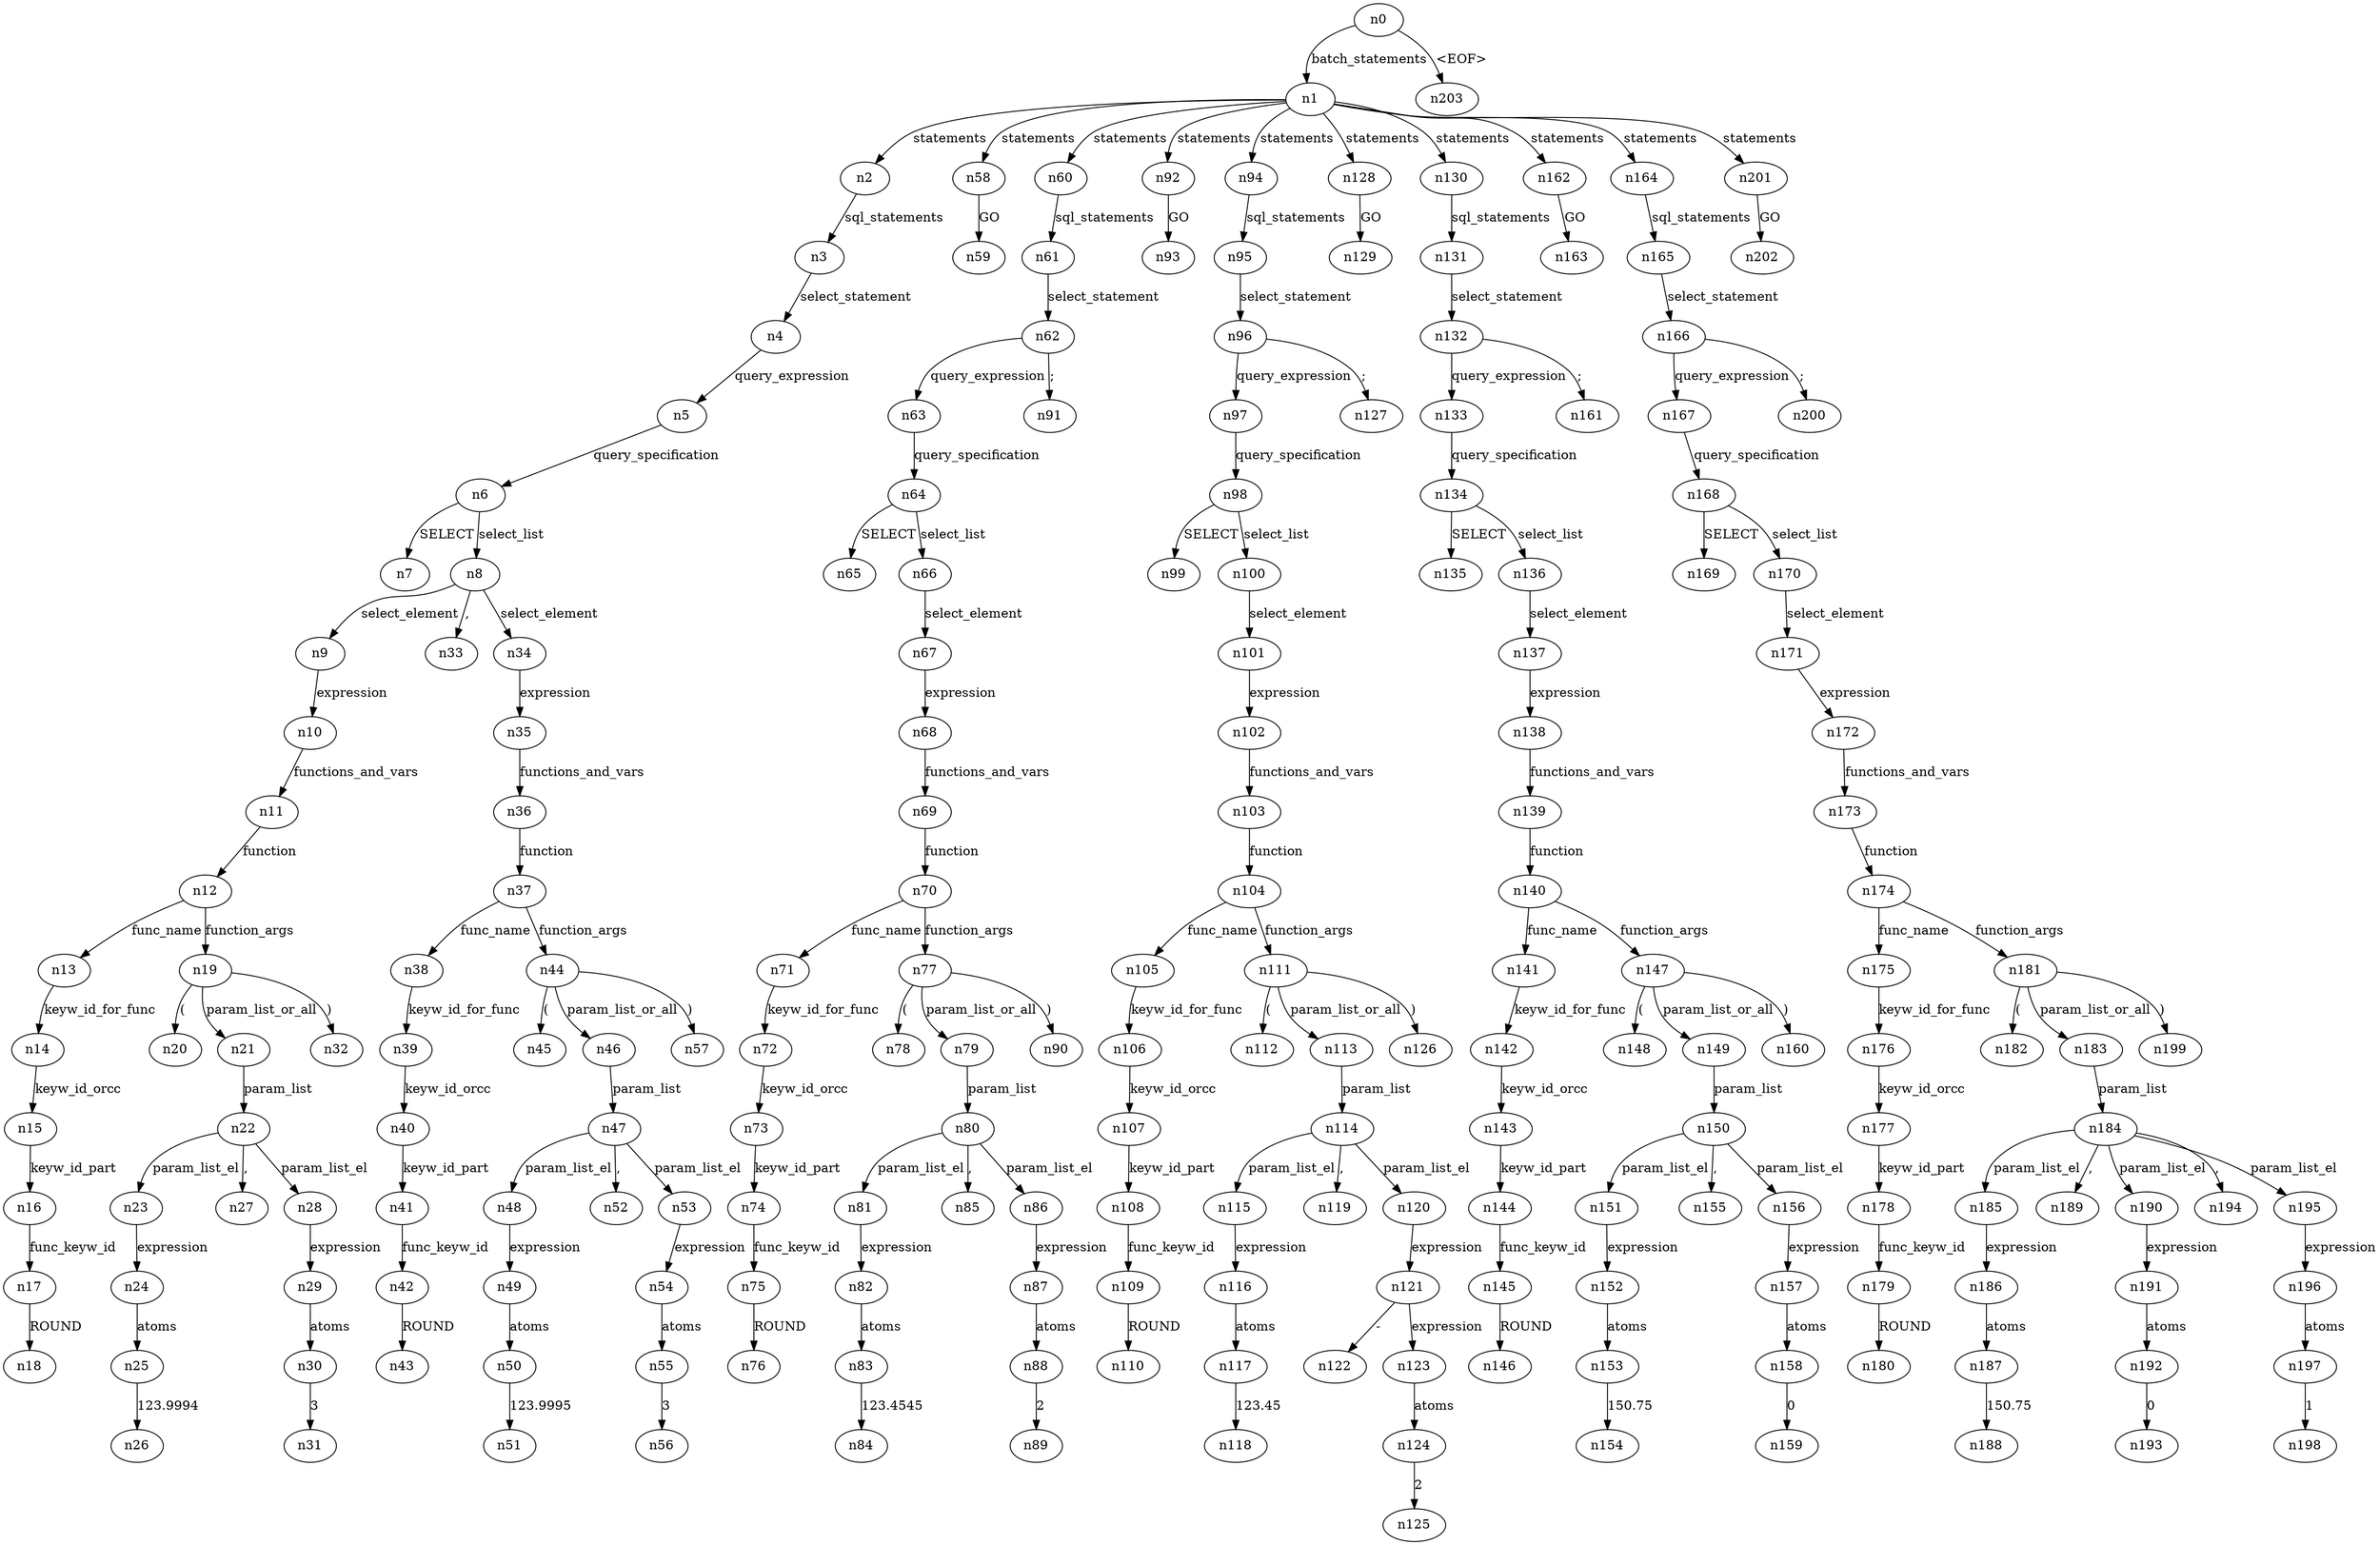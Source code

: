 digraph ParseTree {
  n0 -> n1 [label="batch_statements"];
  n1 -> n2 [label="statements"];
  n2 -> n3 [label="sql_statements"];
  n3 -> n4 [label="select_statement"];
  n4 -> n5 [label="query_expression"];
  n5 -> n6 [label="query_specification"];
  n6 -> n7 [label="SELECT"];
  n6 -> n8 [label="select_list"];
  n8 -> n9 [label="select_element"];
  n9 -> n10 [label="expression"];
  n10 -> n11 [label="functions_and_vars"];
  n11 -> n12 [label="function"];
  n12 -> n13 [label="func_name"];
  n13 -> n14 [label="keyw_id_for_func"];
  n14 -> n15 [label="keyw_id_orcc"];
  n15 -> n16 [label="keyw_id_part"];
  n16 -> n17 [label="func_keyw_id"];
  n17 -> n18 [label="ROUND"];
  n12 -> n19 [label="function_args"];
  n19 -> n20 [label="("];
  n19 -> n21 [label="param_list_or_all"];
  n21 -> n22 [label="param_list"];
  n22 -> n23 [label="param_list_el"];
  n23 -> n24 [label="expression"];
  n24 -> n25 [label="atoms"];
  n25 -> n26 [label="123.9994"];
  n22 -> n27 [label=","];
  n22 -> n28 [label="param_list_el"];
  n28 -> n29 [label="expression"];
  n29 -> n30 [label="atoms"];
  n30 -> n31 [label="3"];
  n19 -> n32 [label=")"];
  n8 -> n33 [label=","];
  n8 -> n34 [label="select_element"];
  n34 -> n35 [label="expression"];
  n35 -> n36 [label="functions_and_vars"];
  n36 -> n37 [label="function"];
  n37 -> n38 [label="func_name"];
  n38 -> n39 [label="keyw_id_for_func"];
  n39 -> n40 [label="keyw_id_orcc"];
  n40 -> n41 [label="keyw_id_part"];
  n41 -> n42 [label="func_keyw_id"];
  n42 -> n43 [label="ROUND"];
  n37 -> n44 [label="function_args"];
  n44 -> n45 [label="("];
  n44 -> n46 [label="param_list_or_all"];
  n46 -> n47 [label="param_list"];
  n47 -> n48 [label="param_list_el"];
  n48 -> n49 [label="expression"];
  n49 -> n50 [label="atoms"];
  n50 -> n51 [label="123.9995"];
  n47 -> n52 [label=","];
  n47 -> n53 [label="param_list_el"];
  n53 -> n54 [label="expression"];
  n54 -> n55 [label="atoms"];
  n55 -> n56 [label="3"];
  n44 -> n57 [label=")"];
  n1 -> n58 [label="statements"];
  n58 -> n59 [label="GO"];
  n1 -> n60 [label="statements"];
  n60 -> n61 [label="sql_statements"];
  n61 -> n62 [label="select_statement"];
  n62 -> n63 [label="query_expression"];
  n63 -> n64 [label="query_specification"];
  n64 -> n65 [label="SELECT"];
  n64 -> n66 [label="select_list"];
  n66 -> n67 [label="select_element"];
  n67 -> n68 [label="expression"];
  n68 -> n69 [label="functions_and_vars"];
  n69 -> n70 [label="function"];
  n70 -> n71 [label="func_name"];
  n71 -> n72 [label="keyw_id_for_func"];
  n72 -> n73 [label="keyw_id_orcc"];
  n73 -> n74 [label="keyw_id_part"];
  n74 -> n75 [label="func_keyw_id"];
  n75 -> n76 [label="ROUND"];
  n70 -> n77 [label="function_args"];
  n77 -> n78 [label="("];
  n77 -> n79 [label="param_list_or_all"];
  n79 -> n80 [label="param_list"];
  n80 -> n81 [label="param_list_el"];
  n81 -> n82 [label="expression"];
  n82 -> n83 [label="atoms"];
  n83 -> n84 [label="123.4545"];
  n80 -> n85 [label=","];
  n80 -> n86 [label="param_list_el"];
  n86 -> n87 [label="expression"];
  n87 -> n88 [label="atoms"];
  n88 -> n89 [label="2"];
  n77 -> n90 [label=")"];
  n62 -> n91 [label=";"];
  n1 -> n92 [label="statements"];
  n92 -> n93 [label="GO"];
  n1 -> n94 [label="statements"];
  n94 -> n95 [label="sql_statements"];
  n95 -> n96 [label="select_statement"];
  n96 -> n97 [label="query_expression"];
  n97 -> n98 [label="query_specification"];
  n98 -> n99 [label="SELECT"];
  n98 -> n100 [label="select_list"];
  n100 -> n101 [label="select_element"];
  n101 -> n102 [label="expression"];
  n102 -> n103 [label="functions_and_vars"];
  n103 -> n104 [label="function"];
  n104 -> n105 [label="func_name"];
  n105 -> n106 [label="keyw_id_for_func"];
  n106 -> n107 [label="keyw_id_orcc"];
  n107 -> n108 [label="keyw_id_part"];
  n108 -> n109 [label="func_keyw_id"];
  n109 -> n110 [label="ROUND"];
  n104 -> n111 [label="function_args"];
  n111 -> n112 [label="("];
  n111 -> n113 [label="param_list_or_all"];
  n113 -> n114 [label="param_list"];
  n114 -> n115 [label="param_list_el"];
  n115 -> n116 [label="expression"];
  n116 -> n117 [label="atoms"];
  n117 -> n118 [label="123.45"];
  n114 -> n119 [label=","];
  n114 -> n120 [label="param_list_el"];
  n120 -> n121 [label="expression"];
  n121 -> n122 [label="-"];
  n121 -> n123 [label="expression"];
  n123 -> n124 [label="atoms"];
  n124 -> n125 [label="2"];
  n111 -> n126 [label=")"];
  n96 -> n127 [label=";"];
  n1 -> n128 [label="statements"];
  n128 -> n129 [label="GO"];
  n1 -> n130 [label="statements"];
  n130 -> n131 [label="sql_statements"];
  n131 -> n132 [label="select_statement"];
  n132 -> n133 [label="query_expression"];
  n133 -> n134 [label="query_specification"];
  n134 -> n135 [label="SELECT"];
  n134 -> n136 [label="select_list"];
  n136 -> n137 [label="select_element"];
  n137 -> n138 [label="expression"];
  n138 -> n139 [label="functions_and_vars"];
  n139 -> n140 [label="function"];
  n140 -> n141 [label="func_name"];
  n141 -> n142 [label="keyw_id_for_func"];
  n142 -> n143 [label="keyw_id_orcc"];
  n143 -> n144 [label="keyw_id_part"];
  n144 -> n145 [label="func_keyw_id"];
  n145 -> n146 [label="ROUND"];
  n140 -> n147 [label="function_args"];
  n147 -> n148 [label="("];
  n147 -> n149 [label="param_list_or_all"];
  n149 -> n150 [label="param_list"];
  n150 -> n151 [label="param_list_el"];
  n151 -> n152 [label="expression"];
  n152 -> n153 [label="atoms"];
  n153 -> n154 [label="150.75"];
  n150 -> n155 [label=","];
  n150 -> n156 [label="param_list_el"];
  n156 -> n157 [label="expression"];
  n157 -> n158 [label="atoms"];
  n158 -> n159 [label="0"];
  n147 -> n160 [label=")"];
  n132 -> n161 [label=";"];
  n1 -> n162 [label="statements"];
  n162 -> n163 [label="GO"];
  n1 -> n164 [label="statements"];
  n164 -> n165 [label="sql_statements"];
  n165 -> n166 [label="select_statement"];
  n166 -> n167 [label="query_expression"];
  n167 -> n168 [label="query_specification"];
  n168 -> n169 [label="SELECT"];
  n168 -> n170 [label="select_list"];
  n170 -> n171 [label="select_element"];
  n171 -> n172 [label="expression"];
  n172 -> n173 [label="functions_and_vars"];
  n173 -> n174 [label="function"];
  n174 -> n175 [label="func_name"];
  n175 -> n176 [label="keyw_id_for_func"];
  n176 -> n177 [label="keyw_id_orcc"];
  n177 -> n178 [label="keyw_id_part"];
  n178 -> n179 [label="func_keyw_id"];
  n179 -> n180 [label="ROUND"];
  n174 -> n181 [label="function_args"];
  n181 -> n182 [label="("];
  n181 -> n183 [label="param_list_or_all"];
  n183 -> n184 [label="param_list"];
  n184 -> n185 [label="param_list_el"];
  n185 -> n186 [label="expression"];
  n186 -> n187 [label="atoms"];
  n187 -> n188 [label="150.75"];
  n184 -> n189 [label=","];
  n184 -> n190 [label="param_list_el"];
  n190 -> n191 [label="expression"];
  n191 -> n192 [label="atoms"];
  n192 -> n193 [label="0"];
  n184 -> n194 [label=","];
  n184 -> n195 [label="param_list_el"];
  n195 -> n196 [label="expression"];
  n196 -> n197 [label="atoms"];
  n197 -> n198 [label="1"];
  n181 -> n199 [label=")"];
  n166 -> n200 [label=";"];
  n1 -> n201 [label="statements"];
  n201 -> n202 [label="GO"];
  n0 -> n203 [label="<EOF>"];
}